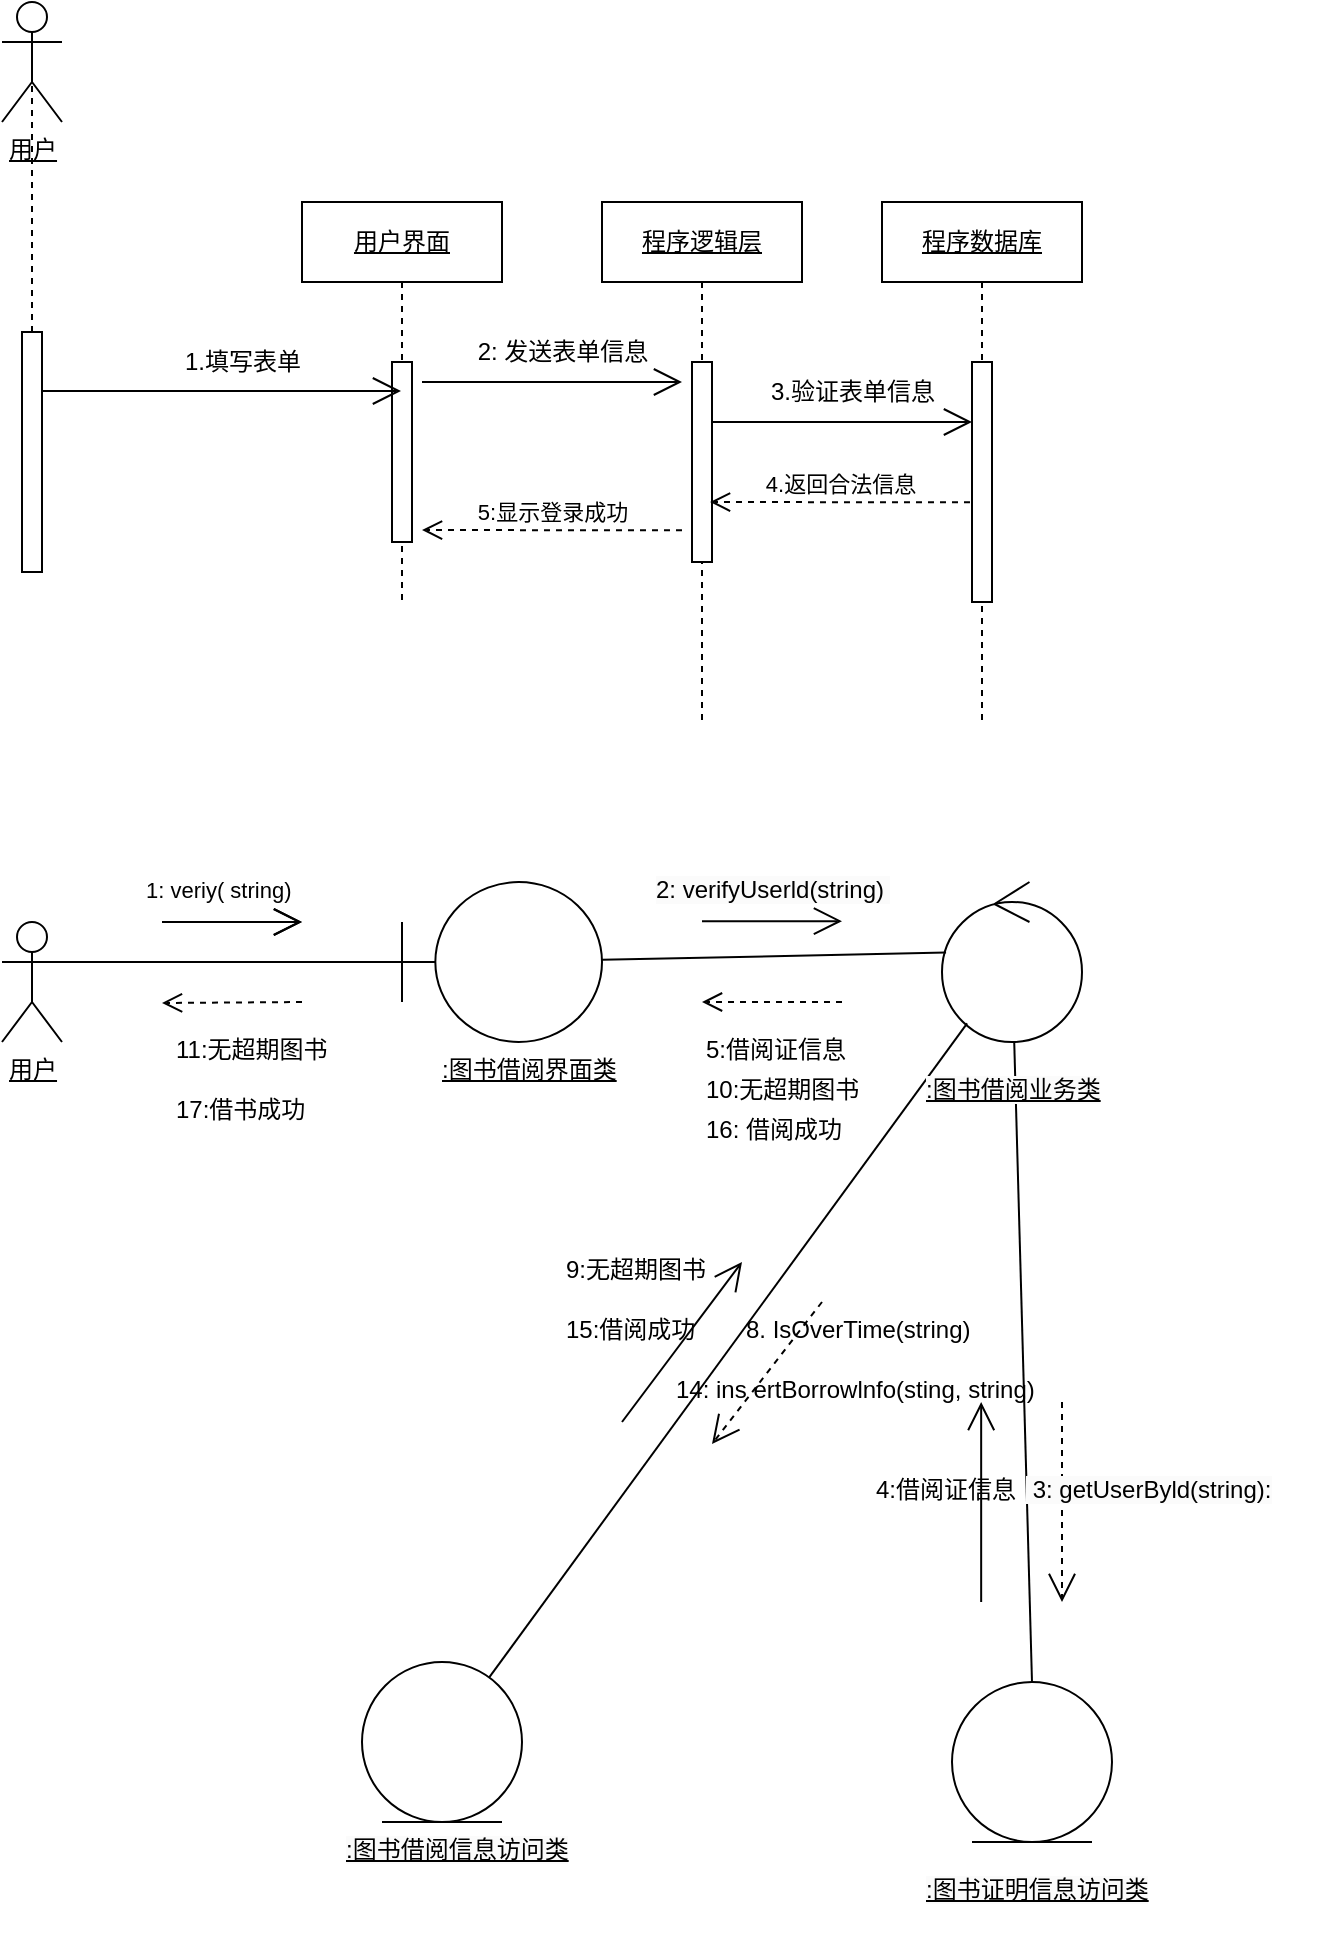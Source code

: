 <mxfile version="21.2.9" type="github">
  <diagram name="第 1 页" id="Q6D3COaA3sx65LGmH1Cn">
    <mxGraphModel dx="1195" dy="650" grid="1" gridSize="10" guides="1" tooltips="1" connect="1" arrows="1" fold="1" page="1" pageScale="1" pageWidth="827" pageHeight="1169" math="0" shadow="0">
      <root>
        <mxCell id="0" />
        <mxCell id="1" parent="0" />
        <mxCell id="qRy19qNJVnOFsWcZGTG7-17" value="&lt;u&gt;用户界面&lt;/u&gt;" style="shape=umlLifeline;perimeter=lifelinePerimeter;whiteSpace=wrap;html=1;container=0;dropTarget=0;collapsible=0;recursiveResize=0;outlineConnect=0;portConstraint=eastwest;newEdgeStyle={&quot;edgeStyle&quot;:&quot;elbowEdgeStyle&quot;,&quot;elbow&quot;:&quot;vertical&quot;,&quot;curved&quot;:0,&quot;rounded&quot;:0};" vertex="1" parent="1">
          <mxGeometry x="260" y="510" width="100" height="200" as="geometry" />
        </mxCell>
        <mxCell id="qRy19qNJVnOFsWcZGTG7-18" value="" style="html=1;points=[];perimeter=orthogonalPerimeter;outlineConnect=0;targetShapes=umlLifeline;portConstraint=eastwest;newEdgeStyle={&quot;edgeStyle&quot;:&quot;elbowEdgeStyle&quot;,&quot;elbow&quot;:&quot;vertical&quot;,&quot;curved&quot;:0,&quot;rounded&quot;:0};" vertex="1" parent="qRy19qNJVnOFsWcZGTG7-17">
          <mxGeometry x="45" y="80" width="10" height="90" as="geometry" />
        </mxCell>
        <mxCell id="qRy19qNJVnOFsWcZGTG7-20" value="&lt;u&gt;程序逻辑层&lt;/u&gt;" style="shape=umlLifeline;perimeter=lifelinePerimeter;whiteSpace=wrap;html=1;container=0;dropTarget=0;collapsible=0;recursiveResize=0;outlineConnect=0;portConstraint=eastwest;newEdgeStyle={&quot;edgeStyle&quot;:&quot;elbowEdgeStyle&quot;,&quot;elbow&quot;:&quot;vertical&quot;,&quot;curved&quot;:0,&quot;rounded&quot;:0};" vertex="1" parent="1">
          <mxGeometry x="410" y="510" width="100" height="260" as="geometry" />
        </mxCell>
        <mxCell id="qRy19qNJVnOFsWcZGTG7-21" value="" style="html=1;points=[];perimeter=orthogonalPerimeter;outlineConnect=0;targetShapes=umlLifeline;portConstraint=eastwest;newEdgeStyle={&quot;edgeStyle&quot;:&quot;elbowEdgeStyle&quot;,&quot;elbow&quot;:&quot;vertical&quot;,&quot;curved&quot;:0,&quot;rounded&quot;:0};" vertex="1" parent="qRy19qNJVnOFsWcZGTG7-20">
          <mxGeometry x="45" y="80" width="10" height="100" as="geometry" />
        </mxCell>
        <mxCell id="qRy19qNJVnOFsWcZGTG7-22" value="&lt;u&gt;程序数据库&lt;/u&gt;" style="shape=umlLifeline;perimeter=lifelinePerimeter;whiteSpace=wrap;html=1;container=0;dropTarget=0;collapsible=0;recursiveResize=0;outlineConnect=0;portConstraint=eastwest;newEdgeStyle={&quot;edgeStyle&quot;:&quot;elbowEdgeStyle&quot;,&quot;elbow&quot;:&quot;vertical&quot;,&quot;curved&quot;:0,&quot;rounded&quot;:0};" vertex="1" parent="1">
          <mxGeometry x="550" y="510" width="100" height="260" as="geometry" />
        </mxCell>
        <mxCell id="qRy19qNJVnOFsWcZGTG7-23" value="" style="html=1;points=[];perimeter=orthogonalPerimeter;outlineConnect=0;targetShapes=umlLifeline;portConstraint=eastwest;newEdgeStyle={&quot;edgeStyle&quot;:&quot;elbowEdgeStyle&quot;,&quot;elbow&quot;:&quot;vertical&quot;,&quot;curved&quot;:0,&quot;rounded&quot;:0};" vertex="1" parent="qRy19qNJVnOFsWcZGTG7-22">
          <mxGeometry x="45" y="80" width="10" height="120" as="geometry" />
        </mxCell>
        <mxCell id="qRy19qNJVnOFsWcZGTG7-24" value="" style="endArrow=open;endFill=1;endSize=12;html=1;rounded=0;" edge="1" parent="1">
          <mxGeometry width="160" relative="1" as="geometry">
            <mxPoint x="320" y="600" as="sourcePoint" />
            <mxPoint x="450" y="600" as="targetPoint" />
          </mxGeometry>
        </mxCell>
        <mxCell id="qRy19qNJVnOFsWcZGTG7-25" value="5:显示登录成功" style="html=1;verticalAlign=bottom;endArrow=open;dashed=1;endSize=8;edgeStyle=elbowEdgeStyle;elbow=vertical;curved=0;rounded=0;" edge="1" parent="1">
          <mxGeometry x="0.006" relative="1" as="geometry">
            <mxPoint x="450" y="674.17" as="sourcePoint" />
            <mxPoint x="320" y="674.26" as="targetPoint" />
            <mxPoint as="offset" />
          </mxGeometry>
        </mxCell>
        <mxCell id="qRy19qNJVnOFsWcZGTG7-26" value="4.返回合法信息" style="html=1;verticalAlign=bottom;endArrow=open;dashed=1;endSize=8;edgeStyle=elbowEdgeStyle;elbow=vertical;curved=0;rounded=0;" edge="1" parent="1">
          <mxGeometry relative="1" as="geometry">
            <mxPoint x="594" y="660.17" as="sourcePoint" />
            <mxPoint x="464" y="660.17" as="targetPoint" />
          </mxGeometry>
        </mxCell>
        <mxCell id="qRy19qNJVnOFsWcZGTG7-27" value="&lt;u style=&quot;border-color: var(--border-color);&quot;&gt;用户&lt;/u&gt;" style="shape=umlActor;verticalLabelPosition=bottom;verticalAlign=top;html=1;outlineConnect=0;" vertex="1" parent="1">
          <mxGeometry x="110" y="410" width="30" height="60" as="geometry" />
        </mxCell>
        <mxCell id="qRy19qNJVnOFsWcZGTG7-28" value="2: 发送表单信息" style="text;html=1;align=center;verticalAlign=middle;resizable=0;points=[];autosize=1;strokeColor=none;fillColor=none;" vertex="1" parent="1">
          <mxGeometry x="335" y="570" width="110" height="30" as="geometry" />
        </mxCell>
        <mxCell id="qRy19qNJVnOFsWcZGTG7-29" value="" style="endArrow=open;endFill=1;endSize=12;html=1;rounded=0;" edge="1" parent="1">
          <mxGeometry width="160" relative="1" as="geometry">
            <mxPoint x="465" y="620" as="sourcePoint" />
            <mxPoint x="595" y="620" as="targetPoint" />
          </mxGeometry>
        </mxCell>
        <mxCell id="qRy19qNJVnOFsWcZGTG7-30" value="3.验证表单信息" style="text;html=1;align=center;verticalAlign=middle;resizable=0;points=[];autosize=1;strokeColor=none;fillColor=none;" vertex="1" parent="1">
          <mxGeometry x="480" y="590" width="110" height="30" as="geometry" />
        </mxCell>
        <mxCell id="qRy19qNJVnOFsWcZGTG7-31" value="" style="html=1;points=[];perimeter=orthogonalPerimeter;outlineConnect=0;targetShapes=umlLifeline;portConstraint=eastwest;newEdgeStyle={&quot;edgeStyle&quot;:&quot;elbowEdgeStyle&quot;,&quot;elbow&quot;:&quot;vertical&quot;,&quot;curved&quot;:0,&quot;rounded&quot;:0};" vertex="1" parent="1">
          <mxGeometry x="120" y="575" width="10" height="120" as="geometry" />
        </mxCell>
        <mxCell id="qRy19qNJVnOFsWcZGTG7-32" value="" style="endArrow=none;dashed=1;html=1;rounded=0;entryX=0.5;entryY=0.5;entryDx=0;entryDy=0;entryPerimeter=0;" edge="1" parent="1" source="qRy19qNJVnOFsWcZGTG7-31" target="qRy19qNJVnOFsWcZGTG7-27">
          <mxGeometry width="50" height="50" relative="1" as="geometry">
            <mxPoint x="90" y="570" as="sourcePoint" />
            <mxPoint x="140" y="520" as="targetPoint" />
          </mxGeometry>
        </mxCell>
        <mxCell id="qRy19qNJVnOFsWcZGTG7-33" value="" style="endArrow=open;endFill=1;endSize=12;html=1;rounded=0;" edge="1" parent="1" target="qRy19qNJVnOFsWcZGTG7-17">
          <mxGeometry width="160" relative="1" as="geometry">
            <mxPoint x="130" y="604.5" as="sourcePoint" />
            <mxPoint x="260" y="604.5" as="targetPoint" />
          </mxGeometry>
        </mxCell>
        <mxCell id="qRy19qNJVnOFsWcZGTG7-34" value="1.填写表单" style="text;html=1;align=center;verticalAlign=middle;resizable=0;points=[];autosize=1;strokeColor=none;fillColor=none;" vertex="1" parent="1">
          <mxGeometry x="190" y="575" width="80" height="30" as="geometry" />
        </mxCell>
        <mxCell id="qRy19qNJVnOFsWcZGTG7-52" value="" style="shape=umlBoundary;whiteSpace=wrap;html=1;" vertex="1" parent="1">
          <mxGeometry x="310" y="850" width="100" height="80" as="geometry" />
        </mxCell>
        <mxCell id="qRy19qNJVnOFsWcZGTG7-56" value="&lt;u style=&quot;border-color: var(--border-color);&quot;&gt;用户&lt;/u&gt;" style="shape=umlActor;verticalLabelPosition=bottom;verticalAlign=top;html=1;outlineConnect=0;" vertex="1" parent="1">
          <mxGeometry x="110" y="870" width="30" height="60" as="geometry" />
        </mxCell>
        <mxCell id="qRy19qNJVnOFsWcZGTG7-57" value="" style="ellipse;shape=umlControl;whiteSpace=wrap;html=1;" vertex="1" parent="1">
          <mxGeometry x="580" y="850" width="70" height="80" as="geometry" />
        </mxCell>
        <mxCell id="qRy19qNJVnOFsWcZGTG7-58" value="" style="ellipse;shape=umlEntity;whiteSpace=wrap;html=1;" vertex="1" parent="1">
          <mxGeometry x="585" y="1250" width="80" height="80" as="geometry" />
        </mxCell>
        <mxCell id="qRy19qNJVnOFsWcZGTG7-59" value="" style="ellipse;shape=umlEntity;whiteSpace=wrap;html=1;" vertex="1" parent="1">
          <mxGeometry x="290" y="1240" width="80" height="80" as="geometry" />
        </mxCell>
        <mxCell id="qRy19qNJVnOFsWcZGTG7-60" value="" style="endArrow=none;html=1;rounded=0;fontFamily=Helvetica;fontSize=12;fontColor=default;" edge="1" parent="1" source="qRy19qNJVnOFsWcZGTG7-59" target="qRy19qNJVnOFsWcZGTG7-57">
          <mxGeometry width="50" height="50" relative="1" as="geometry">
            <mxPoint x="250" y="1260" as="sourcePoint" />
            <mxPoint x="300" y="1210" as="targetPoint" />
          </mxGeometry>
        </mxCell>
        <mxCell id="qRy19qNJVnOFsWcZGTG7-61" value="" style="endArrow=none;html=1;rounded=0;fontFamily=Helvetica;fontSize=12;fontColor=default;exitX=0.5;exitY=0;exitDx=0;exitDy=0;" edge="1" parent="1" source="qRy19qNJVnOFsWcZGTG7-58" target="qRy19qNJVnOFsWcZGTG7-57">
          <mxGeometry width="50" height="50" relative="1" as="geometry">
            <mxPoint x="224" y="1458" as="sourcePoint" />
            <mxPoint x="603" y="941" as="targetPoint" />
          </mxGeometry>
        </mxCell>
        <mxCell id="qRy19qNJVnOFsWcZGTG7-62" value="" style="endArrow=none;html=1;rounded=0;fontFamily=Helvetica;fontSize=12;fontColor=default;entryX=0.029;entryY=0.441;entryDx=0;entryDy=0;entryPerimeter=0;" edge="1" parent="1" source="qRy19qNJVnOFsWcZGTG7-52" target="qRy19qNJVnOFsWcZGTG7-57">
          <mxGeometry width="50" height="50" relative="1" as="geometry">
            <mxPoint x="640" y="1450" as="sourcePoint" />
            <mxPoint x="626" y="950" as="targetPoint" />
          </mxGeometry>
        </mxCell>
        <mxCell id="qRy19qNJVnOFsWcZGTG7-63" value="" style="endArrow=none;html=1;rounded=0;fontFamily=Helvetica;fontSize=12;fontColor=default;entryX=1;entryY=0.333;entryDx=0;entryDy=0;entryPerimeter=0;" edge="1" parent="1" source="qRy19qNJVnOFsWcZGTG7-52" target="qRy19qNJVnOFsWcZGTG7-56">
          <mxGeometry width="50" height="50" relative="1" as="geometry">
            <mxPoint x="280" y="900" as="sourcePoint" />
            <mxPoint x="592" y="905" as="targetPoint" />
          </mxGeometry>
        </mxCell>
        <mxCell id="qRy19qNJVnOFsWcZGTG7-65" value="" style="endArrow=open;endFill=1;endSize=12;html=1;rounded=0;" edge="1" parent="1">
          <mxGeometry width="160" relative="1" as="geometry">
            <mxPoint x="190" y="870" as="sourcePoint" />
            <mxPoint x="260" y="870" as="targetPoint" />
          </mxGeometry>
        </mxCell>
        <mxCell id="qRy19qNJVnOFsWcZGTG7-66" value="" style="html=1;verticalAlign=bottom;endArrow=open;dashed=1;endSize=8;edgeStyle=elbowEdgeStyle;elbow=vertical;curved=0;rounded=0;" edge="1" parent="1">
          <mxGeometry x="0.307" y="-9" relative="1" as="geometry">
            <mxPoint x="260" y="910" as="sourcePoint" />
            <mxPoint x="190" y="910.83" as="targetPoint" />
            <mxPoint as="offset" />
          </mxGeometry>
        </mxCell>
        <mxCell id="qRy19qNJVnOFsWcZGTG7-67" value="" style="endArrow=open;endFill=1;endSize=12;html=1;rounded=0;" edge="1" parent="1">
          <mxGeometry width="160" relative="1" as="geometry">
            <mxPoint x="190" y="870" as="sourcePoint" />
            <mxPoint x="260" y="870" as="targetPoint" />
          </mxGeometry>
        </mxCell>
        <mxCell id="qRy19qNJVnOFsWcZGTG7-68" value="" style="html=1;verticalAlign=bottom;endArrow=open;dashed=1;endSize=8;edgeStyle=elbowEdgeStyle;elbow=vertical;curved=0;rounded=0;" edge="1" parent="1">
          <mxGeometry x="0.307" y="-9" relative="1" as="geometry">
            <mxPoint x="530" y="910" as="sourcePoint" />
            <mxPoint x="460" y="910.41" as="targetPoint" />
            <mxPoint as="offset" />
          </mxGeometry>
        </mxCell>
        <mxCell id="qRy19qNJVnOFsWcZGTG7-69" value="" style="endArrow=open;endFill=1;endSize=12;html=1;rounded=0;" edge="1" parent="1">
          <mxGeometry width="160" relative="1" as="geometry">
            <mxPoint x="460" y="869.58" as="sourcePoint" />
            <mxPoint x="530" y="869.58" as="targetPoint" />
          </mxGeometry>
        </mxCell>
        <mxCell id="qRy19qNJVnOFsWcZGTG7-71" value="" style="endArrow=open;endFill=1;endSize=12;html=1;rounded=0;" edge="1" parent="1">
          <mxGeometry width="160" relative="1" as="geometry">
            <mxPoint x="420" y="1120" as="sourcePoint" />
            <mxPoint x="480" y="1040" as="targetPoint" />
          </mxGeometry>
        </mxCell>
        <mxCell id="qRy19qNJVnOFsWcZGTG7-73" value="" style="endArrow=open;endSize=12;dashed=1;html=1;rounded=0;fontFamily=Helvetica;fontSize=12;fontColor=default;" edge="1" parent="1">
          <mxGeometry width="160" relative="1" as="geometry">
            <mxPoint x="520" y="1060" as="sourcePoint" />
            <mxPoint x="465" y="1131" as="targetPoint" />
          </mxGeometry>
        </mxCell>
        <mxCell id="qRy19qNJVnOFsWcZGTG7-74" value="" style="endArrow=open;endFill=1;endSize=12;html=1;rounded=0;" edge="1" parent="1">
          <mxGeometry width="160" relative="1" as="geometry">
            <mxPoint x="599.58" y="1210" as="sourcePoint" />
            <mxPoint x="599.58" y="1110" as="targetPoint" />
          </mxGeometry>
        </mxCell>
        <mxCell id="qRy19qNJVnOFsWcZGTG7-75" value="" style="endArrow=open;endSize=12;dashed=1;html=1;rounded=0;fontFamily=Helvetica;fontSize=12;fontColor=default;" edge="1" parent="1">
          <mxGeometry width="160" relative="1" as="geometry">
            <mxPoint x="640" y="1110" as="sourcePoint" />
            <mxPoint x="640" y="1210" as="targetPoint" />
          </mxGeometry>
        </mxCell>
        <mxCell id="qRy19qNJVnOFsWcZGTG7-76" value="&lt;u style=&quot;border-color: var(--border-color); text-align: center;&quot;&gt;:图书借阅界面类&lt;/u&gt;" style="text;whiteSpace=wrap;html=1;fontSize=12;fontFamily=Helvetica;fontColor=default;" vertex="1" parent="1">
          <mxGeometry x="328" y="930" width="92" height="40" as="geometry" />
        </mxCell>
        <mxCell id="qRy19qNJVnOFsWcZGTG7-77" value="&lt;u style=&quot;border-color: var(--border-color); color: rgb(0, 0, 0); font-family: Helvetica; font-size: 12px; font-style: normal; font-variant-ligatures: normal; font-variant-caps: normal; font-weight: 400; letter-spacing: normal; orphans: 2; text-align: center; text-indent: 0px; text-transform: none; widows: 2; word-spacing: 0px; -webkit-text-stroke-width: 0px; background-color: rgb(251, 251, 251);&quot;&gt;:图书借阅业务类&lt;/u&gt;" style="text;whiteSpace=wrap;html=1;fontSize=12;fontFamily=Helvetica;fontColor=default;" vertex="1" parent="1">
          <mxGeometry x="570" y="940" width="90" height="40" as="geometry" />
        </mxCell>
        <mxCell id="qRy19qNJVnOFsWcZGTG7-78" value="&lt;u style=&quot;border-color: var(--border-color); color: rgb(0, 0, 0); font-family: Helvetica; font-size: 12px; font-style: normal; font-variant-ligatures: normal; font-variant-caps: normal; font-weight: 400; letter-spacing: normal; orphans: 2; text-align: center; text-indent: 0px; text-transform: none; widows: 2; word-spacing: 0px; -webkit-text-stroke-width: 0px; background-color: rgb(251, 251, 251);&quot;&gt;:图书借阅信息访问类&lt;/u&gt;" style="text;whiteSpace=wrap;html=1;fontSize=12;fontFamily=Helvetica;fontColor=default;" vertex="1" parent="1">
          <mxGeometry x="280" y="1320" width="120" height="40" as="geometry" />
        </mxCell>
        <mxCell id="qRy19qNJVnOFsWcZGTG7-79" value="&lt;u style=&quot;border-color: var(--border-color); color: rgb(0, 0, 0); font-family: Helvetica; font-size: 12px; font-style: normal; font-variant-ligatures: normal; font-variant-caps: normal; font-weight: 400; letter-spacing: normal; orphans: 2; text-align: center; text-indent: 0px; text-transform: none; widows: 2; word-spacing: 0px; -webkit-text-stroke-width: 0px; background-color: rgb(251, 251, 251);&quot;&gt;:图书证明信息访问类&lt;/u&gt;" style="text;whiteSpace=wrap;html=1;fontSize=12;fontFamily=Helvetica;fontColor=default;" vertex="1" parent="1">
          <mxGeometry x="570" y="1340" width="120" height="40" as="geometry" />
        </mxCell>
        <mxCell id="qRy19qNJVnOFsWcZGTG7-80" value="&lt;span style=&quot;color: rgb(0, 0, 0); font-family: Helvetica; font-size: 11px; font-style: normal; font-variant-ligatures: normal; font-variant-caps: normal; font-weight: 400; letter-spacing: normal; orphans: 2; text-align: center; text-indent: 0px; text-transform: none; widows: 2; word-spacing: 0px; -webkit-text-stroke-width: 0px; background-color: rgb(255, 255, 255); text-decoration-thickness: initial; text-decoration-style: initial; text-decoration-color: initial; float: none; display: inline !important;&quot;&gt;1: veriy( string)&lt;/span&gt;" style="text;whiteSpace=wrap;html=1;fontSize=12;fontFamily=Helvetica;fontColor=default;" vertex="1" parent="1">
          <mxGeometry x="180" y="840" width="110" height="40" as="geometry" />
        </mxCell>
        <mxCell id="qRy19qNJVnOFsWcZGTG7-81" value="&lt;span style=&quot;color: rgb(0, 0, 0); font-family: Helvetica; font-size: 12px; font-style: normal; font-variant-ligatures: normal; font-variant-caps: normal; font-weight: 400; letter-spacing: normal; orphans: 2; text-align: center; text-indent: 0px; text-transform: none; widows: 2; word-spacing: 0px; -webkit-text-stroke-width: 0px; background-color: rgb(251, 251, 251); text-decoration-thickness: initial; text-decoration-style: initial; text-decoration-color: initial; float: none; display: inline !important;&quot;&gt;2: verifyUserld(string)&amp;nbsp;&lt;/span&gt;" style="text;whiteSpace=wrap;html=1;fontSize=12;fontFamily=Helvetica;fontColor=default;" vertex="1" parent="1">
          <mxGeometry x="435" y="840" width="150" height="40" as="geometry" />
        </mxCell>
        <mxCell id="qRy19qNJVnOFsWcZGTG7-82" value="&lt;span style=&quot;color: rgb(0, 0, 0); font-family: Helvetica; font-size: 12px; font-style: normal; font-variant-ligatures: normal; font-variant-caps: normal; font-weight: 400; letter-spacing: normal; orphans: 2; text-align: center; text-indent: 0px; text-transform: none; widows: 2; word-spacing: 0px; -webkit-text-stroke-width: 0px; background-color: rgb(251, 251, 251); text-decoration-thickness: initial; text-decoration-style: initial; text-decoration-color: initial; float: none; display: inline !important;&quot;&gt;&amp;nbsp;3: getUserByld(string):&lt;/span&gt;" style="text;whiteSpace=wrap;html=1;fontSize=12;fontFamily=Helvetica;fontColor=default;" vertex="1" parent="1">
          <mxGeometry x="620" y="1140" width="160" height="40" as="geometry" />
        </mxCell>
        <mxCell id="qRy19qNJVnOFsWcZGTG7-83" value="4:借阅证信息" style="text;whiteSpace=wrap;html=1;fontSize=12;fontFamily=Helvetica;fontColor=default;" vertex="1" parent="1">
          <mxGeometry x="545" y="1140" width="160" height="40" as="geometry" />
        </mxCell>
        <mxCell id="qRy19qNJVnOFsWcZGTG7-84" value="5:借阅证信息" style="text;whiteSpace=wrap;html=1;fontSize=12;fontFamily=Helvetica;fontColor=default;" vertex="1" parent="1">
          <mxGeometry x="460" y="920" width="80" height="40" as="geometry" />
        </mxCell>
        <mxCell id="qRy19qNJVnOFsWcZGTG7-85" value="11:无超期图书" style="text;whiteSpace=wrap;html=1;fontSize=12;fontFamily=Helvetica;fontColor=default;" vertex="1" parent="1">
          <mxGeometry x="195" y="920" width="80" height="40" as="geometry" />
        </mxCell>
        <mxCell id="qRy19qNJVnOFsWcZGTG7-86" value="17:借书成功" style="text;whiteSpace=wrap;html=1;fontSize=12;fontFamily=Helvetica;fontColor=default;" vertex="1" parent="1">
          <mxGeometry x="195" y="950" width="80" height="40" as="geometry" />
        </mxCell>
        <mxCell id="qRy19qNJVnOFsWcZGTG7-87" value="10:无超期图书" style="text;whiteSpace=wrap;html=1;fontSize=12;fontFamily=Helvetica;fontColor=default;" vertex="1" parent="1">
          <mxGeometry x="460" y="940" width="80" height="40" as="geometry" />
        </mxCell>
        <mxCell id="qRy19qNJVnOFsWcZGTG7-88" value="16: 借阅成功" style="text;whiteSpace=wrap;html=1;fontSize=12;fontFamily=Helvetica;fontColor=default;" vertex="1" parent="1">
          <mxGeometry x="460" y="960" width="80" height="40" as="geometry" />
        </mxCell>
        <mxCell id="qRy19qNJVnOFsWcZGTG7-89" value="15:借阅成功" style="text;whiteSpace=wrap;html=1;fontSize=12;fontFamily=Helvetica;fontColor=default;" vertex="1" parent="1">
          <mxGeometry x="390" y="1060" width="80" height="40" as="geometry" />
        </mxCell>
        <mxCell id="qRy19qNJVnOFsWcZGTG7-90" value="9:无超期图书" style="text;whiteSpace=wrap;html=1;fontSize=12;fontFamily=Helvetica;fontColor=default;" vertex="1" parent="1">
          <mxGeometry x="390" y="1030" width="80" height="40" as="geometry" />
        </mxCell>
        <mxCell id="qRy19qNJVnOFsWcZGTG7-91" value="8. IsOverTime(string)" style="text;whiteSpace=wrap;html=1;fontSize=12;fontFamily=Helvetica;fontColor=default;" vertex="1" parent="1">
          <mxGeometry x="480" y="1060" width="120" height="40" as="geometry" />
        </mxCell>
        <mxCell id="qRy19qNJVnOFsWcZGTG7-92" value="14: ins ertBorrowlnfo(sting, string)" style="text;whiteSpace=wrap;html=1;fontSize=12;fontFamily=Helvetica;fontColor=default;" vertex="1" parent="1">
          <mxGeometry x="445" y="1090" width="200" height="40" as="geometry" />
        </mxCell>
      </root>
    </mxGraphModel>
  </diagram>
</mxfile>
